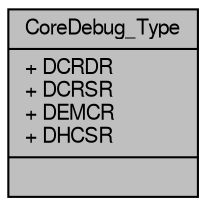 digraph "CoreDebug_Type"
{
  edge [fontname="FreeSans",fontsize="10",labelfontname="FreeSans",labelfontsize="10"];
  node [fontname="FreeSans",fontsize="10",shape=record];
  Node1 [label="{CoreDebug_Type\n|+ DCRDR\l+ DCRSR\l+ DEMCR\l+ DHCSR\l|}",height=0.2,width=0.4,color="black", fillcolor="grey75", style="filled", fontcolor="black"];
}
